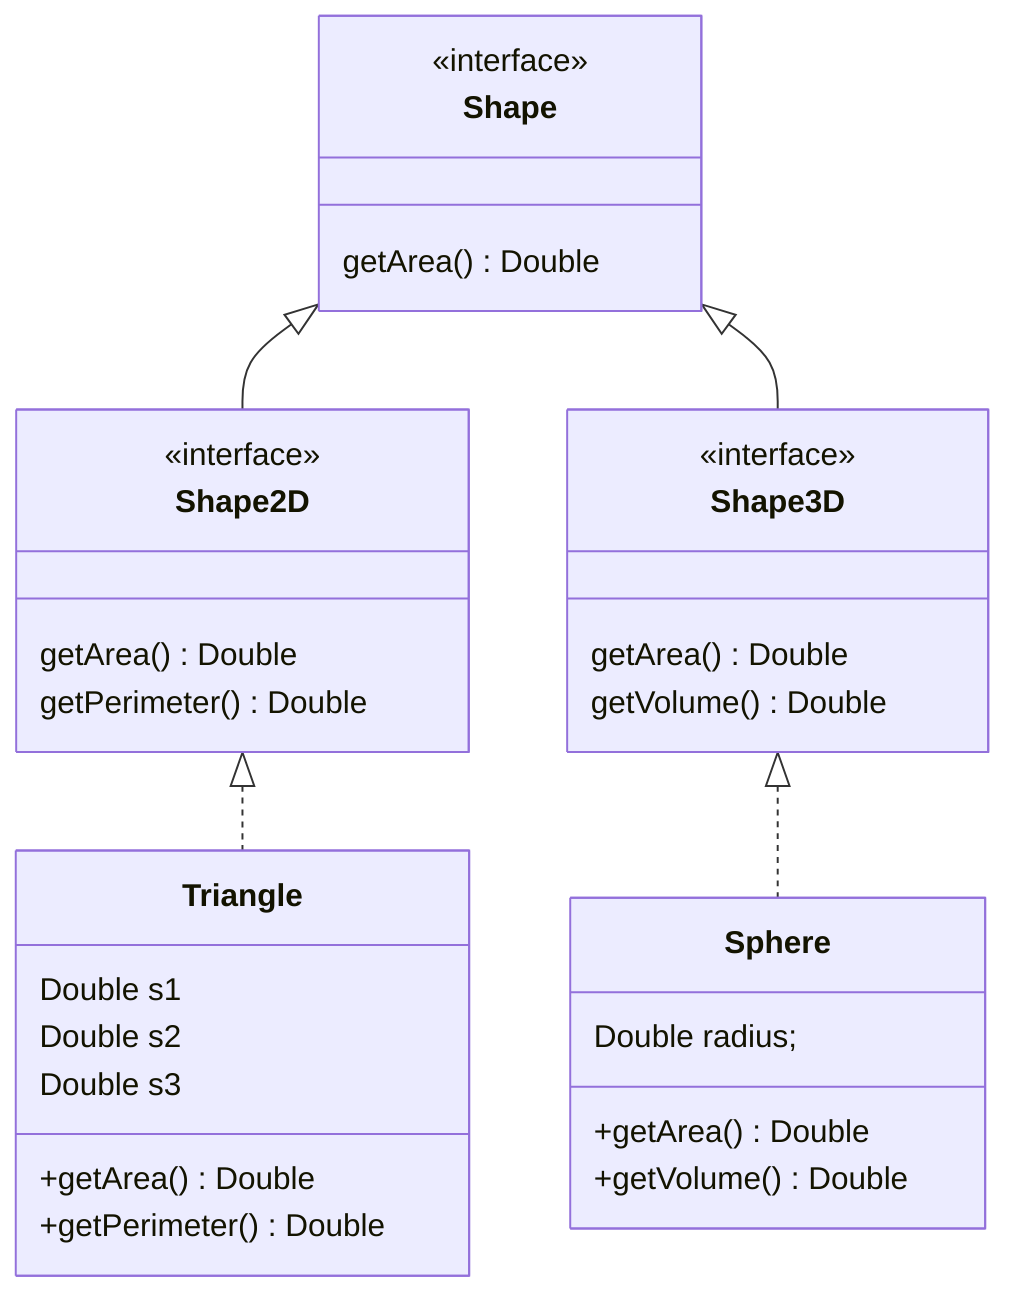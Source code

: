 classDiagram
class Shape {
    getArea()Double
}
class Shape2D {
    getArea()Double
    getPerimeter()Double
}
class Shape3D {
    getArea()Double
    getVolume()Double
}
class Sphere {
    Double radius;
    +getArea()Double
    +getVolume()Double
}
class Triangle{
    Double s1
    Double s2
    Double s3
    +getArea()Double
    +getPerimeter()Double
}

<<interface>> Shape
<<interface>> Shape2D
<<interface>> Shape3D
Shape <|-- Shape2D
Shape <|-- Shape3D
Shape2D <|.. Triangle
Shape3D <|.. Sphere